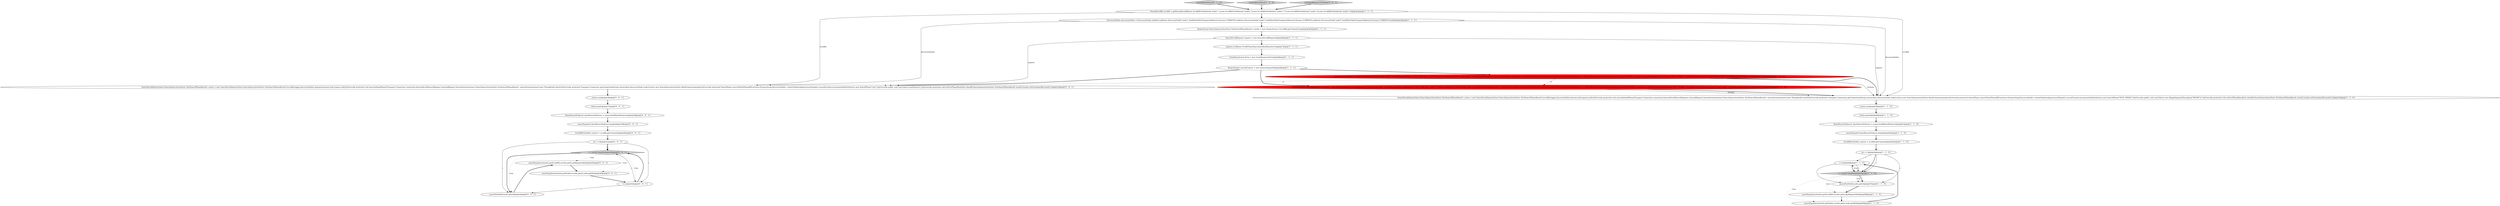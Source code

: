 digraph {
29 [style = filled, label = "i < results.length()@@@42@@@['0', '0', '1']", fillcolor = lightgray, shape = diamond image = "AAA0AAABBB3BBB"];
9 [style = filled, label = "ShardSearchFailure(( shardSearchFailures = action.buildShardFailures()@@@61@@@['1', '1', '0']", fillcolor = white, shape = ellipse image = "AAA0AAABBB1BBB"];
5 [style = filled, label = "SearchScrollRequest request = new SearchScrollRequest()@@@6@@@['1', '1', '1']", fillcolor = white, shape = ellipse image = "AAA0AAABBB1BBB"];
13 [style = filled, label = "ParsedScrollId scrollId = getParsedScrollId(new ScrollIdForNode(null,\"node1\",1),new ScrollIdForNode(null,\"node2\",2),new ScrollIdForNode(null,\"node3\",17),new ScrollIdForNode(null,\"node1\",0),new ScrollIdForNode(null,\"node3\",0))@@@3@@@['1', '1', '1']", fillcolor = white, shape = ellipse image = "AAA0AAABBB1BBB"];
26 [style = filled, label = "SearchScrollAsyncAction<SearchAsyncActionTests.TestSearchPhaseResult> action = new SearchScrollAsyncAction<SearchAsyncActionTests.TestSearchPhaseResult>(scrollId,logger,discoveryNodes,dummyListener(),null,request,null){@Override protected void executeInitialPhase(Transport.Connection connection,InternalScrollSearchRequest internalRequest,SearchActionListener<SearchAsyncActionTests.TestSearchPhaseResult> searchActionListener){new Thread(null).start()}@Override protected Transport.Connection getConnection(String clusterAlias,DiscoveryNode node){return new SearchAsyncActionTests.MockConnection(node)}@Override protected SearchPhase moveToNextPhase(BiFunction<String,String,DiscoveryNode> clusterNodeLookup){assertEquals(1,movedCounter.incrementAndGet())return new SearchPhase(\"test\"){@Override public void run(){latch.countDown()}}}@Override protected void onFirstPhaseResult(int shardId,SearchAsyncActionTests.TestSearchPhaseResult result){results.setOnce(shardId,result)}}@@@10@@@['0', '0', '1']", fillcolor = white, shape = ellipse image = "AAA0AAABBB3BBB"];
19 [style = filled, label = "DiscoveryNodes discoveryNodes = DiscoveryNodes.builder().add(new DiscoveryNode(\"node1\",buildNewFakeTransportAddress(),Version.CURRENT)).add(new DiscoveryNode(\"node2\",buildNewFakeTransportAddress(),Version.CURRENT)).add(new DiscoveryNode(\"node3\",buildNewFakeTransportAddress(),Version.CURRENT)).build()@@@4@@@['1', '1', '1']", fillcolor = white, shape = ellipse image = "AAA0AAABBB1BBB"];
31 [style = filled, label = "int i = 0@@@41@@@['0', '0', '1']", fillcolor = white, shape = ellipse image = "AAA0AAABBB3BBB"];
12 [style = filled, label = "ActionListener listener = new ActionListener(){@Override public void onResponse(Object o){try {fail(\"got a result\")}{latch.countDown()}}@Override public void onFailure(Exception e){try {assertTrue(e instanceof SearchPhaseExecutionException)SearchPhaseExecutionException ex = (SearchPhaseExecutionException)eassertEquals(\"BOOM\",ex.getCause().getMessage())assertEquals(\"TEST_PHASE\",ex.getPhaseName())assertEquals(\"Phase failed\",ex.getMessage())}{latch.countDown()}}}@@@10@@@['1', '0', '0']", fillcolor = red, shape = ellipse image = "AAA1AAABBB1BBB"];
22 [style = filled, label = "testFailNextPhase['0', '1', '0']", fillcolor = lightgray, shape = diamond image = "AAA0AAABBB2BBB"];
11 [style = filled, label = "latch.await()@@@60@@@['1', '1', '0']", fillcolor = white, shape = ellipse image = "AAA0AAABBB1BBB"];
27 [style = filled, label = "ScrollIdForNode(( context = scrollId.getContext()@@@40@@@['0', '0', '1']", fillcolor = white, shape = ellipse image = "AAA0AAABBB3BBB"];
28 [style = filled, label = "assertEquals(context(i(.getScrollId(),results.get(i).getRequestId())@@@45@@@['0', '0', '1']", fillcolor = white, shape = ellipse image = "AAA0AAABBB3BBB"];
34 [style = filled, label = "assertEquals(context(i(.getNode(),results.get(i).node.getId())@@@46@@@['0', '0', '1']", fillcolor = white, shape = ellipse image = "AAA0AAABBB3BBB"];
7 [style = filled, label = "assertEquals(context(i(.getScrollId(),results.get(i).getRequestId())@@@68@@@['1', '1', '0']", fillcolor = white, shape = ellipse image = "AAA0AAABBB1BBB"];
0 [style = filled, label = "AtomicInteger movedCounter = new AtomicInteger(0)@@@9@@@['1', '1', '1']", fillcolor = white, shape = ellipse image = "AAA0AAABBB1BBB"];
18 [style = filled, label = "assertEquals(0,shardSearchFailures.length)@@@62@@@['1', '1', '0']", fillcolor = white, shape = ellipse image = "AAA0AAABBB1BBB"];
16 [style = filled, label = "SearchScrollAsyncAction<SearchAsyncActionTests.TestSearchPhaseResult> action = new SearchScrollAsyncAction<SearchAsyncActionTests.TestSearchPhaseResult>(scrollId,logger,discoveryNodes,listener,null,request,null){@Override protected void executeInitialPhase(Transport.Connection connection,InternalScrollSearchRequest internalRequest,SearchActionListener<SearchAsyncActionTests.TestSearchPhaseResult> searchActionListener){new Thread(null).start()}@Override protected Transport.Connection getConnection(String clusterAlias,DiscoveryNode node){return new SearchAsyncActionTests.MockConnection(node)}@Override protected SearchPhase moveToNextPhase(BiFunction<String,String,DiscoveryNode> clusterNodeLookup){assertEquals(1,movedCounter.incrementAndGet())return new SearchPhase(\"TEST_PHASE\"){@Override public void run(){throw new IllegalArgumentException(\"BOOM\")}}}@Override protected void onFirstPhaseResult(int shardId,SearchAsyncActionTests.TestSearchPhaseResult result){results.setOnce(shardId,result)}}@@@33@@@['1', '1', '0']", fillcolor = white, shape = ellipse image = "AAA0AAABBB1BBB"];
23 [style = filled, label = "action.run()@@@36@@@['0', '0', '1']", fillcolor = white, shape = ellipse image = "AAA0AAABBB3BBB"];
35 [style = filled, label = "assertEquals(0,shardSearchFailures.length)@@@39@@@['0', '0', '1']", fillcolor = white, shape = ellipse image = "AAA0AAABBB3BBB"];
4 [style = filled, label = "ScrollIdForNode(( context = scrollId.getContext()@@@63@@@['1', '1', '0']", fillcolor = white, shape = ellipse image = "AAA0AAABBB1BBB"];
20 [style = filled, label = "assertEquals(context(i(.getNode(),results.get(i).node.getId())@@@69@@@['1', '1', '0']", fillcolor = white, shape = ellipse image = "AAA0AAABBB1BBB"];
17 [style = filled, label = "i++@@@66@@@['1', '1', '0']", fillcolor = white, shape = ellipse image = "AAA0AAABBB1BBB"];
24 [style = filled, label = "latch.await()@@@37@@@['0', '0', '1']", fillcolor = white, shape = ellipse image = "AAA0AAABBB3BBB"];
30 [style = filled, label = "i++@@@43@@@['0', '0', '1']", fillcolor = white, shape = ellipse image = "AAA0AAABBB3BBB"];
3 [style = filled, label = "assertNotNull(results.get(i))@@@67@@@['1', '1', '0']", fillcolor = white, shape = ellipse image = "AAA0AAABBB1BBB"];
15 [style = filled, label = "i < results.length()@@@65@@@['1', '1', '0']", fillcolor = lightgray, shape = diamond image = "AAA0AAABBB1BBB"];
10 [style = filled, label = "request.scroll(new Scroll(TimeValue.timeValueMinutes(1)))@@@7@@@['1', '1', '1']", fillcolor = white, shape = ellipse image = "AAA0AAABBB1BBB"];
8 [style = filled, label = "CountDownLatch latch = new CountDownLatch(1)@@@8@@@['1', '1', '1']", fillcolor = white, shape = ellipse image = "AAA0AAABBB1BBB"];
14 [style = filled, label = "testFailNextPhase['1', '0', '0']", fillcolor = lightgray, shape = diamond image = "AAA0AAABBB1BBB"];
25 [style = filled, label = "testSendRequestsToNodes['0', '0', '1']", fillcolor = lightgray, shape = diamond image = "AAA0AAABBB3BBB"];
2 [style = filled, label = "AtomicArray<SearchAsyncActionTests.TestSearchPhaseResult> results = new AtomicArray<>(scrollId.getContext().length)@@@5@@@['1', '1', '1']", fillcolor = white, shape = ellipse image = "AAA0AAABBB1BBB"];
21 [style = filled, label = "ActionListener<SearchResponse> listener = new ActionListener<SearchResponse>(){@Override public void onResponse(SearchResponse o){try {fail(\"got a result\")}{latch.countDown()}}@Override public void onFailure(Exception e){try {assertTrue(e instanceof SearchPhaseExecutionException)SearchPhaseExecutionException ex = (SearchPhaseExecutionException)eassertEquals(\"BOOM\",ex.getCause().getMessage())assertEquals(\"TEST_PHASE\",ex.getPhaseName())assertEquals(\"Phase failed\",ex.getMessage())}{latch.countDown()}}}@@@10@@@['0', '1', '0']", fillcolor = red, shape = ellipse image = "AAA1AAABBB2BBB"];
32 [style = filled, label = "ShardSearchFailure(( shardSearchFailures = action.buildShardFailures()@@@38@@@['0', '0', '1']", fillcolor = white, shape = ellipse image = "AAA0AAABBB3BBB"];
1 [style = filled, label = "action.run()@@@59@@@['1', '1', '0']", fillcolor = white, shape = ellipse image = "AAA0AAABBB1BBB"];
33 [style = filled, label = "assertNotNull(results.get(i))@@@44@@@['0', '0', '1']", fillcolor = white, shape = ellipse image = "AAA0AAABBB3BBB"];
6 [style = filled, label = "int i = 0@@@64@@@['1', '1', '0']", fillcolor = white, shape = ellipse image = "AAA0AAABBB1BBB"];
30->29 [style = solid, label="i"];
32->35 [style = bold, label=""];
5->10 [style = bold, label=""];
35->27 [style = bold, label=""];
20->17 [style = bold, label=""];
0->26 [style = bold, label=""];
28->34 [style = bold, label=""];
4->6 [style = bold, label=""];
25->13 [style = bold, label=""];
29->34 [style = dotted, label="true"];
13->26 [style = solid, label="scrollId"];
0->12 [style = bold, label=""];
33->28 [style = bold, label=""];
19->16 [style = solid, label="discoveryNodes"];
24->32 [style = bold, label=""];
27->31 [style = bold, label=""];
31->29 [style = bold, label=""];
12->16 [style = solid, label="listener"];
17->3 [style = solid, label="i"];
5->26 [style = solid, label="request"];
15->20 [style = dotted, label="true"];
12->16 [style = bold, label=""];
19->2 [style = bold, label=""];
7->20 [style = bold, label=""];
0->21 [style = bold, label=""];
30->33 [style = solid, label="i"];
15->7 [style = dotted, label="true"];
11->9 [style = bold, label=""];
15->3 [style = bold, label=""];
34->30 [style = bold, label=""];
30->29 [style = bold, label=""];
31->29 [style = solid, label="i"];
21->16 [style = solid, label="listener"];
6->15 [style = bold, label=""];
12->21 [style = dashed, label="0"];
1->11 [style = bold, label=""];
5->16 [style = solid, label="request"];
8->0 [style = bold, label=""];
15->17 [style = dotted, label="true"];
15->3 [style = dotted, label="true"];
12->26 [style = dashed, label="0"];
13->19 [style = bold, label=""];
23->24 [style = bold, label=""];
29->33 [style = bold, label=""];
9->18 [style = bold, label=""];
17->15 [style = solid, label="i"];
18->4 [style = bold, label=""];
10->8 [style = bold, label=""];
31->30 [style = solid, label="i"];
16->1 [style = bold, label=""];
3->7 [style = bold, label=""];
6->17 [style = solid, label="i"];
29->28 [style = dotted, label="true"];
26->23 [style = bold, label=""];
17->15 [style = bold, label=""];
29->30 [style = dotted, label="true"];
13->16 [style = solid, label="scrollId"];
21->16 [style = bold, label=""];
31->33 [style = solid, label="i"];
19->26 [style = solid, label="discoveryNodes"];
29->33 [style = dotted, label="true"];
6->15 [style = solid, label="i"];
14->13 [style = bold, label=""];
6->3 [style = solid, label="i"];
22->13 [style = bold, label=""];
2->5 [style = bold, label=""];
}
